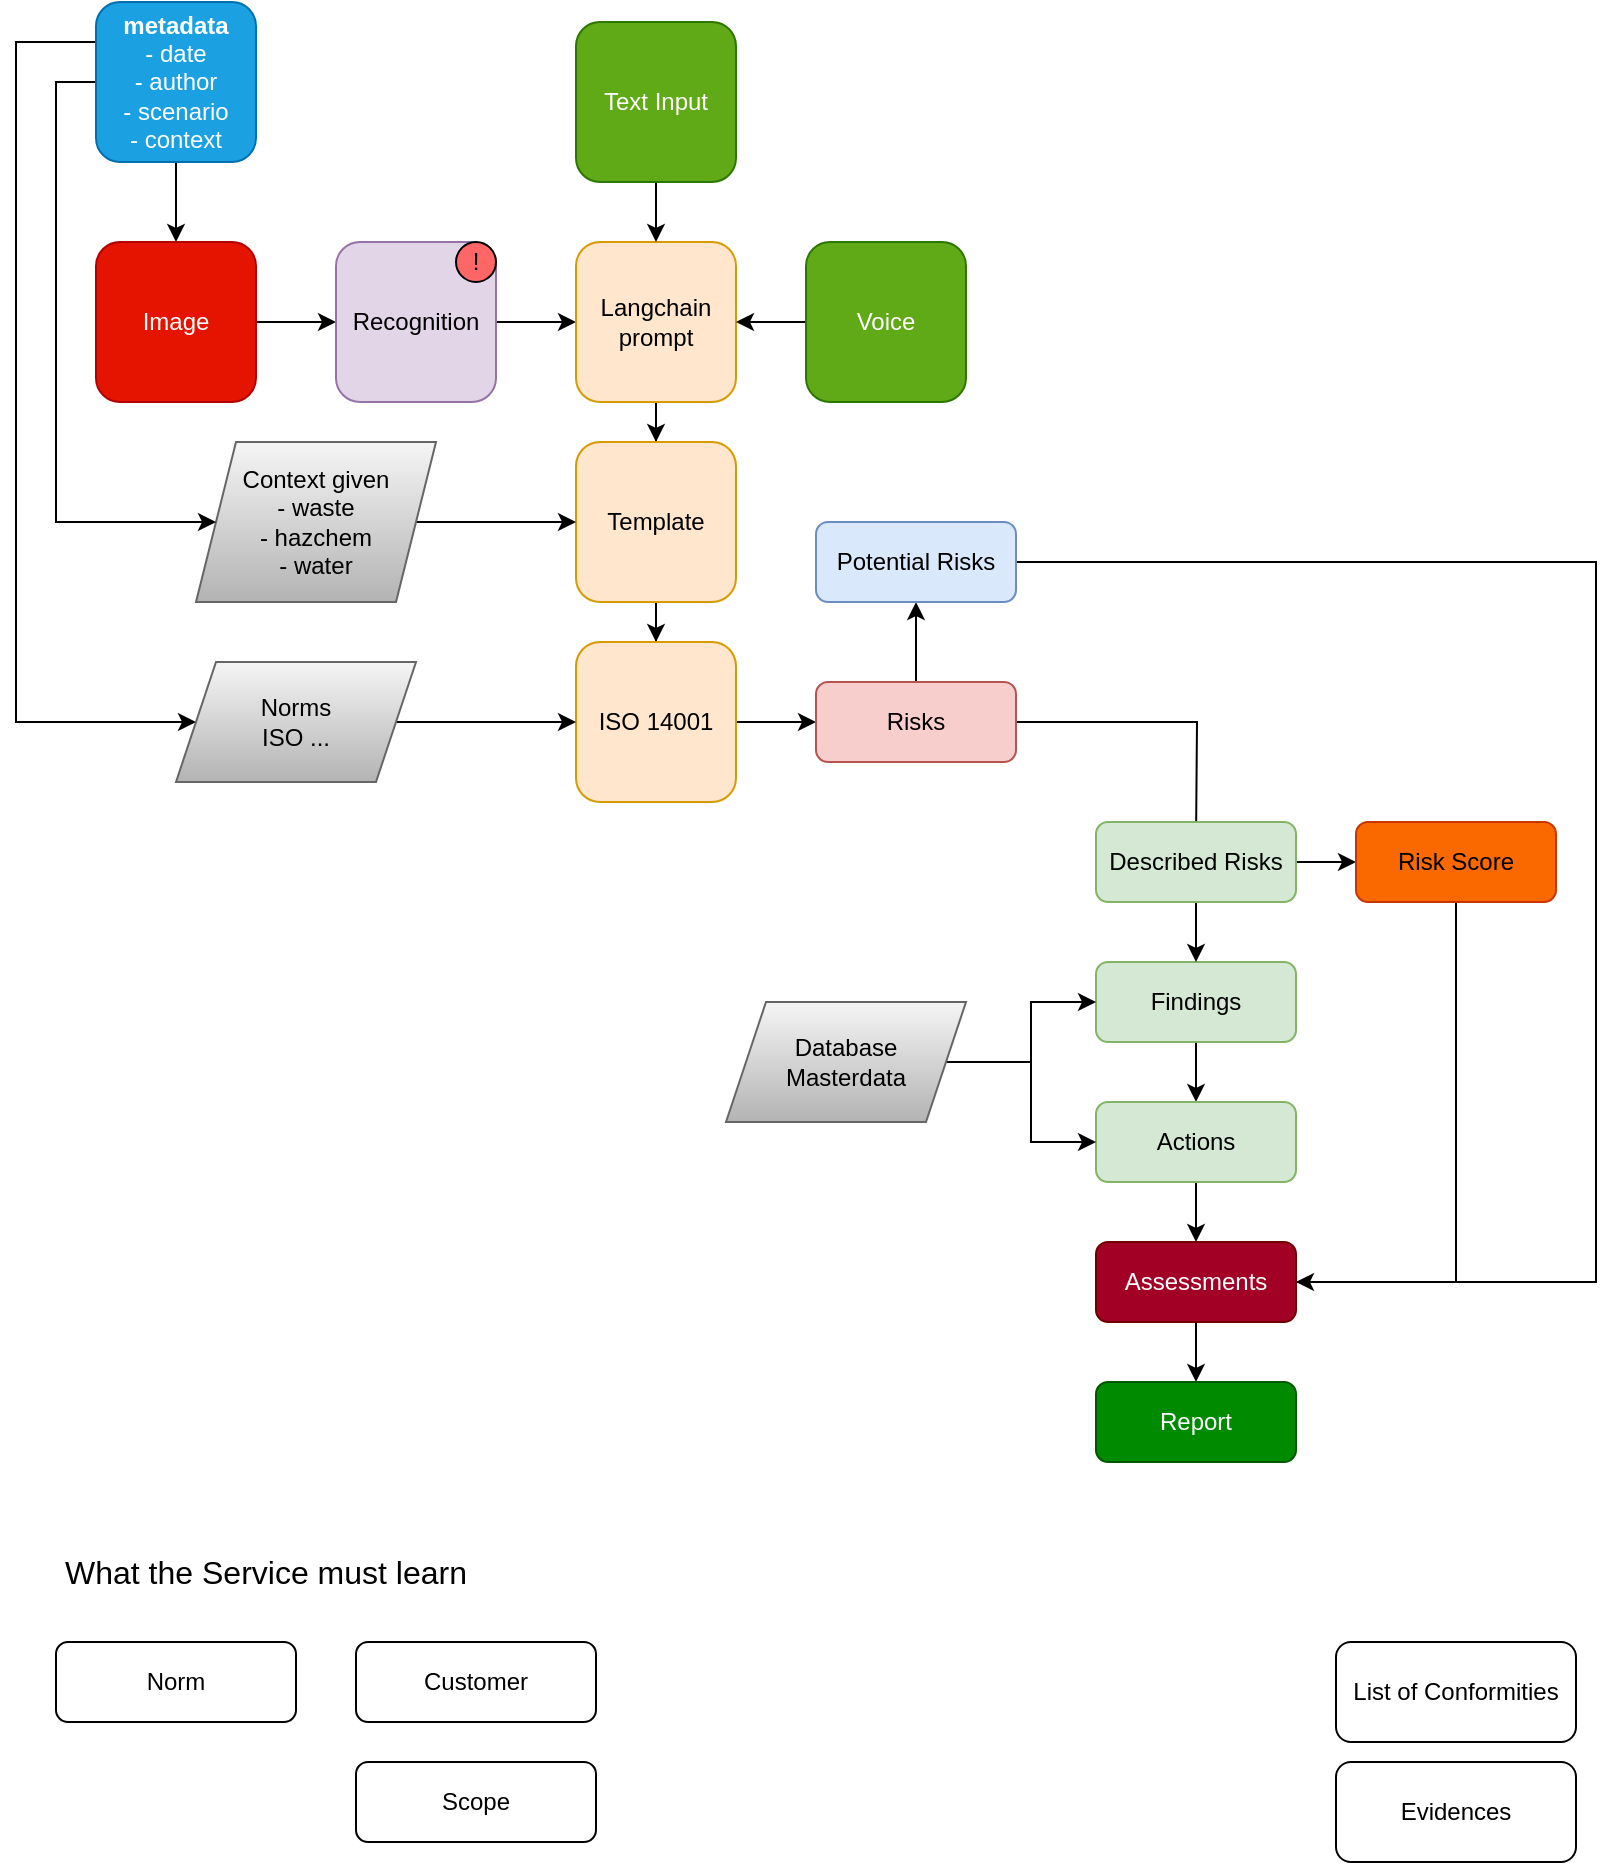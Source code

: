 <mxfile version="24.3.1" type="github">
  <diagram name="Page-1" id="k_aOBrfTD1fjt1JlveB1">
    <mxGraphModel dx="2864" dy="884" grid="1" gridSize="10" guides="1" tooltips="1" connect="1" arrows="1" fold="1" page="1" pageScale="1" pageWidth="850" pageHeight="1100" math="0" shadow="0">
      <root>
        <mxCell id="0" />
        <mxCell id="1" parent="0" />
        <mxCell id="f1cd0eRbfjragtLEMJ1P-14" value="" style="edgeStyle=orthogonalEdgeStyle;rounded=0;orthogonalLoop=1;jettySize=auto;html=1;" parent="1" source="f1cd0eRbfjragtLEMJ1P-1" target="f1cd0eRbfjragtLEMJ1P-2" edge="1">
          <mxGeometry relative="1" as="geometry" />
        </mxCell>
        <mxCell id="f1cd0eRbfjragtLEMJ1P-1" value="Image" style="whiteSpace=wrap;html=1;aspect=fixed;rounded=1;fillColor=#e51400;strokeColor=#B20000;fontColor=#ffffff;" parent="1" vertex="1">
          <mxGeometry x="40" y="120" width="80" height="80" as="geometry" />
        </mxCell>
        <mxCell id="f1cd0eRbfjragtLEMJ1P-15" value="" style="edgeStyle=orthogonalEdgeStyle;rounded=0;orthogonalLoop=1;jettySize=auto;html=1;" parent="1" source="f1cd0eRbfjragtLEMJ1P-2" target="f1cd0eRbfjragtLEMJ1P-3" edge="1">
          <mxGeometry relative="1" as="geometry" />
        </mxCell>
        <mxCell id="f1cd0eRbfjragtLEMJ1P-2" value="Recognition" style="whiteSpace=wrap;html=1;aspect=fixed;rounded=1;fillColor=#e1d5e7;strokeColor=#9673a6;" parent="1" vertex="1">
          <mxGeometry x="160" y="120" width="80" height="80" as="geometry" />
        </mxCell>
        <mxCell id="f1cd0eRbfjragtLEMJ1P-16" value="" style="edgeStyle=orthogonalEdgeStyle;rounded=0;orthogonalLoop=1;jettySize=auto;html=1;" parent="1" source="f1cd0eRbfjragtLEMJ1P-3" target="f1cd0eRbfjragtLEMJ1P-4" edge="1">
          <mxGeometry relative="1" as="geometry" />
        </mxCell>
        <mxCell id="f1cd0eRbfjragtLEMJ1P-3" value="Langchain prompt" style="whiteSpace=wrap;html=1;aspect=fixed;rounded=1;fillColor=#ffe6cc;strokeColor=#d79b00;" parent="1" vertex="1">
          <mxGeometry x="280" y="120" width="80" height="80" as="geometry" />
        </mxCell>
        <mxCell id="f1cd0eRbfjragtLEMJ1P-17" value="" style="edgeStyle=orthogonalEdgeStyle;rounded=0;orthogonalLoop=1;jettySize=auto;html=1;" parent="1" source="f1cd0eRbfjragtLEMJ1P-4" target="f1cd0eRbfjragtLEMJ1P-5" edge="1">
          <mxGeometry relative="1" as="geometry" />
        </mxCell>
        <mxCell id="f1cd0eRbfjragtLEMJ1P-4" value="Template" style="whiteSpace=wrap;html=1;aspect=fixed;rounded=1;fillColor=#ffe6cc;strokeColor=#d79b00;" parent="1" vertex="1">
          <mxGeometry x="280" y="220" width="80" height="80" as="geometry" />
        </mxCell>
        <mxCell id="f1cd0eRbfjragtLEMJ1P-18" style="edgeStyle=orthogonalEdgeStyle;rounded=0;orthogonalLoop=1;jettySize=auto;html=1;entryX=0;entryY=0.5;entryDx=0;entryDy=0;" parent="1" source="f1cd0eRbfjragtLEMJ1P-5" target="f1cd0eRbfjragtLEMJ1P-8" edge="1">
          <mxGeometry relative="1" as="geometry" />
        </mxCell>
        <mxCell id="f1cd0eRbfjragtLEMJ1P-5" value="ISO 14001" style="whiteSpace=wrap;html=1;aspect=fixed;rounded=1;fillColor=#ffe6cc;strokeColor=#d79b00;" parent="1" vertex="1">
          <mxGeometry x="280" y="320" width="80" height="80" as="geometry" />
        </mxCell>
        <mxCell id="f1cd0eRbfjragtLEMJ1P-19" value="" style="edgeStyle=orthogonalEdgeStyle;rounded=0;orthogonalLoop=1;jettySize=auto;html=1;" parent="1" source="f1cd0eRbfjragtLEMJ1P-8" target="f1cd0eRbfjragtLEMJ1P-10" edge="1">
          <mxGeometry relative="1" as="geometry" />
        </mxCell>
        <mxCell id="f1cd0eRbfjragtLEMJ1P-20" style="edgeStyle=orthogonalEdgeStyle;rounded=0;orthogonalLoop=1;jettySize=auto;html=1;" parent="1" source="f1cd0eRbfjragtLEMJ1P-8" edge="1">
          <mxGeometry relative="1" as="geometry">
            <mxPoint x="590" y="420" as="targetPoint" />
          </mxGeometry>
        </mxCell>
        <mxCell id="f1cd0eRbfjragtLEMJ1P-8" value="Risks" style="rounded=1;whiteSpace=wrap;html=1;fillColor=#f8cecc;strokeColor=#b85450;" parent="1" vertex="1">
          <mxGeometry x="400" y="340" width="100" height="40" as="geometry" />
        </mxCell>
        <mxCell id="f1cd0eRbfjragtLEMJ1P-29" value="" style="edgeStyle=orthogonalEdgeStyle;rounded=0;orthogonalLoop=1;jettySize=auto;html=1;" parent="1" source="f1cd0eRbfjragtLEMJ1P-9" target="f1cd0eRbfjragtLEMJ1P-28" edge="1">
          <mxGeometry relative="1" as="geometry" />
        </mxCell>
        <mxCell id="f1cd0eRbfjragtLEMJ1P-9" value="Findings" style="rounded=1;whiteSpace=wrap;html=1;fillColor=#d5e8d4;strokeColor=#82b366;" parent="1" vertex="1">
          <mxGeometry x="540" y="480" width="100" height="40" as="geometry" />
        </mxCell>
        <mxCell id="f1cd0eRbfjragtLEMJ1P-38" style="edgeStyle=orthogonalEdgeStyle;rounded=0;orthogonalLoop=1;jettySize=auto;html=1;entryX=0;entryY=0.5;entryDx=0;entryDy=0;" parent="1" source="f1cd0eRbfjragtLEMJ1P-10" target="f1cd0eRbfjragtLEMJ1P-30" edge="1">
          <mxGeometry relative="1" as="geometry">
            <Array as="points">
              <mxPoint x="790" y="280" />
              <mxPoint x="790" y="640" />
            </Array>
          </mxGeometry>
        </mxCell>
        <mxCell id="f1cd0eRbfjragtLEMJ1P-10" value="Potential Risks" style="rounded=1;whiteSpace=wrap;html=1;fillColor=#dae8fc;strokeColor=#6c8ebf;" parent="1" vertex="1">
          <mxGeometry x="400" y="260" width="100" height="40" as="geometry" />
        </mxCell>
        <mxCell id="f1cd0eRbfjragtLEMJ1P-13" value="" style="edgeStyle=orthogonalEdgeStyle;rounded=0;orthogonalLoop=1;jettySize=auto;html=1;" parent="1" source="f1cd0eRbfjragtLEMJ1P-11" target="f1cd0eRbfjragtLEMJ1P-9" edge="1">
          <mxGeometry relative="1" as="geometry" />
        </mxCell>
        <mxCell id="f1cd0eRbfjragtLEMJ1P-33" value="" style="edgeStyle=orthogonalEdgeStyle;rounded=0;orthogonalLoop=1;jettySize=auto;html=1;" parent="1" source="f1cd0eRbfjragtLEMJ1P-11" target="f1cd0eRbfjragtLEMJ1P-32" edge="1">
          <mxGeometry relative="1" as="geometry" />
        </mxCell>
        <mxCell id="f1cd0eRbfjragtLEMJ1P-11" value="Described Risks" style="rounded=1;whiteSpace=wrap;html=1;fillColor=#d5e8d4;strokeColor=#82b366;" parent="1" vertex="1">
          <mxGeometry x="540" y="410" width="100" height="40" as="geometry" />
        </mxCell>
        <mxCell id="f1cd0eRbfjragtLEMJ1P-23" style="edgeStyle=orthogonalEdgeStyle;rounded=0;orthogonalLoop=1;jettySize=auto;html=1;entryX=0;entryY=0.5;entryDx=0;entryDy=0;" parent="1" source="f1cd0eRbfjragtLEMJ1P-22" target="f1cd0eRbfjragtLEMJ1P-4" edge="1">
          <mxGeometry relative="1" as="geometry" />
        </mxCell>
        <mxCell id="f1cd0eRbfjragtLEMJ1P-22" value="Context given&lt;div&gt;- waste&lt;/div&gt;&lt;div&gt;- hazchem&lt;/div&gt;&lt;div&gt;- water&lt;/div&gt;" style="shape=parallelogram;perimeter=parallelogramPerimeter;whiteSpace=wrap;html=1;fixedSize=1;fillColor=#f5f5f5;gradientColor=#b3b3b3;strokeColor=#666666;" parent="1" vertex="1">
          <mxGeometry x="90" y="220" width="120" height="80" as="geometry" />
        </mxCell>
        <mxCell id="f1cd0eRbfjragtLEMJ1P-25" value="" style="edgeStyle=orthogonalEdgeStyle;rounded=0;orthogonalLoop=1;jettySize=auto;html=1;" parent="1" source="f1cd0eRbfjragtLEMJ1P-24" target="f1cd0eRbfjragtLEMJ1P-1" edge="1">
          <mxGeometry relative="1" as="geometry" />
        </mxCell>
        <mxCell id="f1cd0eRbfjragtLEMJ1P-41" style="edgeStyle=orthogonalEdgeStyle;rounded=0;orthogonalLoop=1;jettySize=auto;html=1;entryX=0;entryY=0.5;entryDx=0;entryDy=0;exitX=0;exitY=0.5;exitDx=0;exitDy=0;" parent="1" source="f1cd0eRbfjragtLEMJ1P-24" target="f1cd0eRbfjragtLEMJ1P-22" edge="1">
          <mxGeometry relative="1" as="geometry">
            <Array as="points">
              <mxPoint x="20" y="40" />
              <mxPoint x="20" y="260" />
            </Array>
          </mxGeometry>
        </mxCell>
        <mxCell id="f1cd0eRbfjragtLEMJ1P-42" style="edgeStyle=orthogonalEdgeStyle;rounded=0;orthogonalLoop=1;jettySize=auto;html=1;entryX=0;entryY=0.5;entryDx=0;entryDy=0;exitX=0;exitY=0.25;exitDx=0;exitDy=0;" parent="1" source="f1cd0eRbfjragtLEMJ1P-24" target="f1cd0eRbfjragtLEMJ1P-26" edge="1">
          <mxGeometry relative="1" as="geometry">
            <Array as="points">
              <mxPoint y="20" />
              <mxPoint y="360" />
            </Array>
          </mxGeometry>
        </mxCell>
        <mxCell id="f1cd0eRbfjragtLEMJ1P-24" value="&lt;b&gt;metadata&lt;/b&gt;&lt;div&gt;- date&lt;/div&gt;&lt;div&gt;- author&lt;/div&gt;&lt;div&gt;- scenario&lt;/div&gt;&lt;div&gt;- context&lt;/div&gt;" style="whiteSpace=wrap;html=1;aspect=fixed;rounded=1;fillColor=#1ba1e2;fontColor=#ffffff;strokeColor=#006EAF;" parent="1" vertex="1">
          <mxGeometry x="40" width="80" height="80" as="geometry" />
        </mxCell>
        <mxCell id="f1cd0eRbfjragtLEMJ1P-27" value="" style="edgeStyle=orthogonalEdgeStyle;rounded=0;orthogonalLoop=1;jettySize=auto;html=1;" parent="1" source="f1cd0eRbfjragtLEMJ1P-26" target="f1cd0eRbfjragtLEMJ1P-5" edge="1">
          <mxGeometry relative="1" as="geometry" />
        </mxCell>
        <mxCell id="f1cd0eRbfjragtLEMJ1P-26" value="Norms&lt;div&gt;ISO ...&lt;/div&gt;" style="shape=parallelogram;perimeter=parallelogramPerimeter;whiteSpace=wrap;html=1;fixedSize=1;fillColor=#f5f5f5;gradientColor=#b3b3b3;strokeColor=#666666;" parent="1" vertex="1">
          <mxGeometry x="80" y="330" width="120" height="60" as="geometry" />
        </mxCell>
        <mxCell id="f1cd0eRbfjragtLEMJ1P-31" value="" style="edgeStyle=orthogonalEdgeStyle;rounded=0;orthogonalLoop=1;jettySize=auto;html=1;" parent="1" source="f1cd0eRbfjragtLEMJ1P-28" target="f1cd0eRbfjragtLEMJ1P-30" edge="1">
          <mxGeometry relative="1" as="geometry" />
        </mxCell>
        <mxCell id="f1cd0eRbfjragtLEMJ1P-28" value="Actions" style="rounded=1;whiteSpace=wrap;html=1;fillColor=#d5e8d4;strokeColor=#82b366;" parent="1" vertex="1">
          <mxGeometry x="540" y="550" width="100" height="40" as="geometry" />
        </mxCell>
        <mxCell id="HALJtD1KLGwDg__oD6xt-2" value="" style="edgeStyle=orthogonalEdgeStyle;rounded=0;orthogonalLoop=1;jettySize=auto;html=1;" parent="1" source="f1cd0eRbfjragtLEMJ1P-30" target="HALJtD1KLGwDg__oD6xt-1" edge="1">
          <mxGeometry relative="1" as="geometry" />
        </mxCell>
        <mxCell id="f1cd0eRbfjragtLEMJ1P-30" value="Assessments" style="rounded=1;whiteSpace=wrap;html=1;fillColor=#a20025;strokeColor=#6F0000;fontColor=#ffffff;" parent="1" vertex="1">
          <mxGeometry x="540" y="620" width="100" height="40" as="geometry" />
        </mxCell>
        <mxCell id="f1cd0eRbfjragtLEMJ1P-37" style="edgeStyle=orthogonalEdgeStyle;rounded=0;orthogonalLoop=1;jettySize=auto;html=1;entryX=1;entryY=0.5;entryDx=0;entryDy=0;exitX=0.5;exitY=1;exitDx=0;exitDy=0;" parent="1" source="f1cd0eRbfjragtLEMJ1P-32" target="f1cd0eRbfjragtLEMJ1P-30" edge="1">
          <mxGeometry relative="1" as="geometry" />
        </mxCell>
        <mxCell id="f1cd0eRbfjragtLEMJ1P-32" value="Risk Score" style="rounded=1;whiteSpace=wrap;html=1;fillColor=#fa6800;strokeColor=#C73500;fontColor=#000000;" parent="1" vertex="1">
          <mxGeometry x="670" y="410" width="100" height="40" as="geometry" />
        </mxCell>
        <mxCell id="f1cd0eRbfjragtLEMJ1P-35" value="" style="edgeStyle=orthogonalEdgeStyle;rounded=0;orthogonalLoop=1;jettySize=auto;html=1;" parent="1" source="f1cd0eRbfjragtLEMJ1P-34" target="f1cd0eRbfjragtLEMJ1P-9" edge="1">
          <mxGeometry relative="1" as="geometry" />
        </mxCell>
        <mxCell id="f1cd0eRbfjragtLEMJ1P-36" style="edgeStyle=orthogonalEdgeStyle;rounded=0;orthogonalLoop=1;jettySize=auto;html=1;entryX=0;entryY=0.5;entryDx=0;entryDy=0;" parent="1" source="f1cd0eRbfjragtLEMJ1P-34" target="f1cd0eRbfjragtLEMJ1P-28" edge="1">
          <mxGeometry relative="1" as="geometry" />
        </mxCell>
        <mxCell id="f1cd0eRbfjragtLEMJ1P-34" value="Database&lt;div&gt;Masterdata&lt;/div&gt;" style="shape=parallelogram;perimeter=parallelogramPerimeter;whiteSpace=wrap;html=1;fixedSize=1;fillColor=#f5f5f5;gradientColor=#b3b3b3;strokeColor=#666666;" parent="1" vertex="1">
          <mxGeometry x="355" y="500" width="120" height="60" as="geometry" />
        </mxCell>
        <mxCell id="f1cd0eRbfjragtLEMJ1P-39" value="!" style="ellipse;whiteSpace=wrap;html=1;aspect=fixed;fillColor=#FF6666;" parent="1" vertex="1">
          <mxGeometry x="220" y="120" width="20" height="20" as="geometry" />
        </mxCell>
        <mxCell id="HALJtD1KLGwDg__oD6xt-1" value="Report" style="rounded=1;whiteSpace=wrap;html=1;fillColor=#008a00;strokeColor=#005700;fontColor=#ffffff;" parent="1" vertex="1">
          <mxGeometry x="540" y="690" width="100" height="40" as="geometry" />
        </mxCell>
        <mxCell id="HALJtD1KLGwDg__oD6xt-4" value="" style="edgeStyle=orthogonalEdgeStyle;rounded=0;orthogonalLoop=1;jettySize=auto;html=1;" parent="1" source="HALJtD1KLGwDg__oD6xt-3" target="f1cd0eRbfjragtLEMJ1P-3" edge="1">
          <mxGeometry relative="1" as="geometry" />
        </mxCell>
        <mxCell id="HALJtD1KLGwDg__oD6xt-3" value="Voice" style="whiteSpace=wrap;html=1;aspect=fixed;rounded=1;fillColor=#60a917;strokeColor=#2D7600;fontColor=#ffffff;" parent="1" vertex="1">
          <mxGeometry x="395" y="120" width="80" height="80" as="geometry" />
        </mxCell>
        <mxCell id="HALJtD1KLGwDg__oD6xt-6" value="" style="edgeStyle=orthogonalEdgeStyle;rounded=0;orthogonalLoop=1;jettySize=auto;html=1;" parent="1" source="HALJtD1KLGwDg__oD6xt-5" target="f1cd0eRbfjragtLEMJ1P-3" edge="1">
          <mxGeometry relative="1" as="geometry" />
        </mxCell>
        <mxCell id="HALJtD1KLGwDg__oD6xt-5" value="Text Input" style="whiteSpace=wrap;html=1;aspect=fixed;rounded=1;fillColor=#60a917;strokeColor=#2D7600;fontColor=#ffffff;" parent="1" vertex="1">
          <mxGeometry x="280" y="10" width="80" height="80" as="geometry" />
        </mxCell>
        <mxCell id="bq4Akhw2LLKJreXtme4T-1" value="&lt;font style=&quot;font-size: 16px;&quot;&gt;What the Service must learn&lt;/font&gt;" style="text;html=1;align=center;verticalAlign=middle;whiteSpace=wrap;rounded=0;" vertex="1" parent="1">
          <mxGeometry x="10" y="770" width="230" height="30" as="geometry" />
        </mxCell>
        <mxCell id="bq4Akhw2LLKJreXtme4T-2" value="Norm" style="rounded=1;whiteSpace=wrap;html=1;" vertex="1" parent="1">
          <mxGeometry x="20" y="820" width="120" height="40" as="geometry" />
        </mxCell>
        <mxCell id="bq4Akhw2LLKJreXtme4T-3" value="Customer" style="rounded=1;whiteSpace=wrap;html=1;" vertex="1" parent="1">
          <mxGeometry x="170" y="820" width="120" height="40" as="geometry" />
        </mxCell>
        <mxCell id="bq4Akhw2LLKJreXtme4T-4" value="Scope" style="rounded=1;whiteSpace=wrap;html=1;" vertex="1" parent="1">
          <mxGeometry x="170" y="880" width="120" height="40" as="geometry" />
        </mxCell>
        <mxCell id="bq4Akhw2LLKJreXtme4T-5" value="List of Conformities" style="rounded=1;whiteSpace=wrap;html=1;" vertex="1" parent="1">
          <mxGeometry x="660" y="820" width="120" height="50" as="geometry" />
        </mxCell>
        <mxCell id="bq4Akhw2LLKJreXtme4T-6" value="Evidences" style="rounded=1;whiteSpace=wrap;html=1;" vertex="1" parent="1">
          <mxGeometry x="660" y="880" width="120" height="50" as="geometry" />
        </mxCell>
      </root>
    </mxGraphModel>
  </diagram>
</mxfile>
